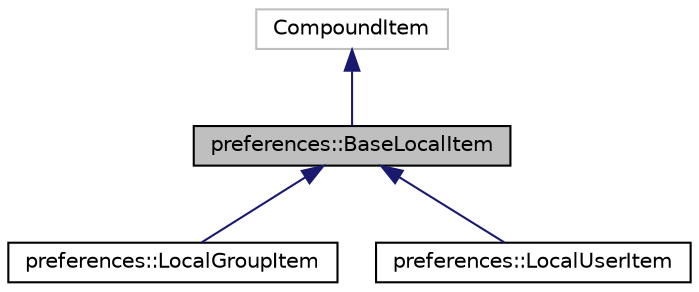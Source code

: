 digraph "preferences::BaseLocalItem"
{
 // LATEX_PDF_SIZE
  edge [fontname="Helvetica",fontsize="10",labelfontname="Helvetica",labelfontsize="10"];
  node [fontname="Helvetica",fontsize="10",shape=record];
  Node1 [label="preferences::BaseLocalItem",height=0.2,width=0.4,color="black", fillcolor="grey75", style="filled", fontcolor="black",tooltip="Drives item representation for editor."];
  Node2 -> Node1 [dir="back",color="midnightblue",fontsize="10",style="solid",fontname="Helvetica"];
  Node2 [label="CompoundItem",height=0.2,width=0.4,color="grey75", fillcolor="white", style="filled",tooltip=" "];
  Node1 -> Node3 [dir="back",color="midnightblue",fontsize="10",style="solid",fontname="Helvetica"];
  Node3 [label="preferences::LocalGroupItem",height=0.2,width=0.4,color="black", fillcolor="white", style="filled",URL="$classpreferences_1_1_local_group_item.html",tooltip="Drives item representation for editor."];
  Node1 -> Node4 [dir="back",color="midnightblue",fontsize="10",style="solid",fontname="Helvetica"];
  Node4 [label="preferences::LocalUserItem",height=0.2,width=0.4,color="black", fillcolor="white", style="filled",URL="$classpreferences_1_1_local_user_item.html",tooltip="Drives item representation for editor."];
}
